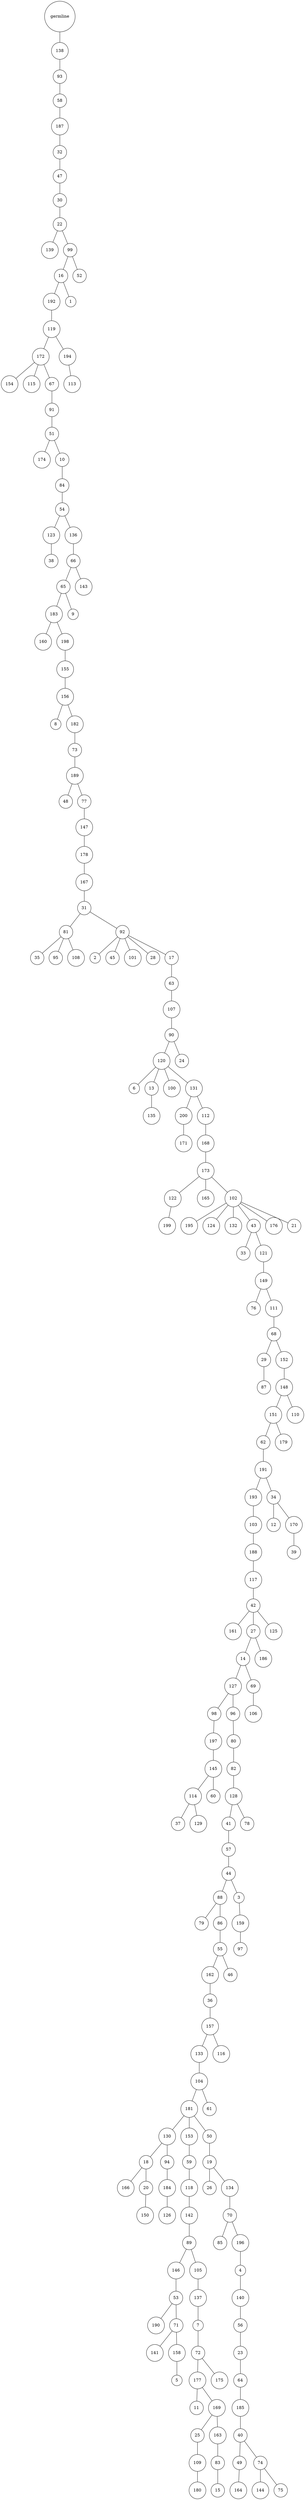 graph {
	rankdir=UD;
	splines=line;
	node [shape=circle]
	"0x7f5ec185e4f0" [label="germline"];
	"0x7f5ec185e520" [label="138"];
	"0x7f5ec185e4f0" -- "0x7f5ec185e520" ;
	"0x7f5ec185e550" [label="93"];
	"0x7f5ec185e520" -- "0x7f5ec185e550" ;
	"0x7f5ec185e580" [label="58"];
	"0x7f5ec185e550" -- "0x7f5ec185e580" ;
	"0x7f5ec185e5b0" [label="187"];
	"0x7f5ec185e580" -- "0x7f5ec185e5b0" ;
	"0x7f5ec185e5e0" [label="32"];
	"0x7f5ec185e5b0" -- "0x7f5ec185e5e0" ;
	"0x7f5ec185e610" [label="47"];
	"0x7f5ec185e5e0" -- "0x7f5ec185e610" ;
	"0x7f5ec185e640" [label="30"];
	"0x7f5ec185e610" -- "0x7f5ec185e640" ;
	"0x7f5ec185e670" [label="22"];
	"0x7f5ec185e640" -- "0x7f5ec185e670" ;
	"0x7f5ec185e6a0" [label="139"];
	"0x7f5ec185e670" -- "0x7f5ec185e6a0" ;
	"0x7f5ec185e6d0" [label="99"];
	"0x7f5ec185e670" -- "0x7f5ec185e6d0" ;
	"0x7f5ec185e700" [label="16"];
	"0x7f5ec185e6d0" -- "0x7f5ec185e700" ;
	"0x7f5ec185e730" [label="192"];
	"0x7f5ec185e700" -- "0x7f5ec185e730" ;
	"0x7f5ec185e760" [label="119"];
	"0x7f5ec185e730" -- "0x7f5ec185e760" ;
	"0x7f5ec185e790" [label="172"];
	"0x7f5ec185e760" -- "0x7f5ec185e790" ;
	"0x7f5ec185e7c0" [label="154"];
	"0x7f5ec185e790" -- "0x7f5ec185e7c0" ;
	"0x7f5ec185e7f0" [label="115"];
	"0x7f5ec185e790" -- "0x7f5ec185e7f0" ;
	"0x7f5ec185e820" [label="67"];
	"0x7f5ec185e790" -- "0x7f5ec185e820" ;
	"0x7f5ec185e850" [label="91"];
	"0x7f5ec185e820" -- "0x7f5ec185e850" ;
	"0x7f5ec185e880" [label="51"];
	"0x7f5ec185e850" -- "0x7f5ec185e880" ;
	"0x7f5ec185e8b0" [label="174"];
	"0x7f5ec185e880" -- "0x7f5ec185e8b0" ;
	"0x7f5ec185e8e0" [label="10"];
	"0x7f5ec185e880" -- "0x7f5ec185e8e0" ;
	"0x7f5ec185e910" [label="84"];
	"0x7f5ec185e8e0" -- "0x7f5ec185e910" ;
	"0x7f5ec185e940" [label="54"];
	"0x7f5ec185e910" -- "0x7f5ec185e940" ;
	"0x7f5ec185e970" [label="123"];
	"0x7f5ec185e940" -- "0x7f5ec185e970" ;
	"0x7f5ec185e9a0" [label="38"];
	"0x7f5ec185e970" -- "0x7f5ec185e9a0" ;
	"0x7f5ec185e9d0" [label="136"];
	"0x7f5ec185e940" -- "0x7f5ec185e9d0" ;
	"0x7f5ec185ea00" [label="66"];
	"0x7f5ec185e9d0" -- "0x7f5ec185ea00" ;
	"0x7f5ec185ea30" [label="65"];
	"0x7f5ec185ea00" -- "0x7f5ec185ea30" ;
	"0x7f5ec185ea60" [label="183"];
	"0x7f5ec185ea30" -- "0x7f5ec185ea60" ;
	"0x7f5ec185ea90" [label="160"];
	"0x7f5ec185ea60" -- "0x7f5ec185ea90" ;
	"0x7f5ec185eac0" [label="198"];
	"0x7f5ec185ea60" -- "0x7f5ec185eac0" ;
	"0x7f5ec185eaf0" [label="155"];
	"0x7f5ec185eac0" -- "0x7f5ec185eaf0" ;
	"0x7f5ec185eb20" [label="156"];
	"0x7f5ec185eaf0" -- "0x7f5ec185eb20" ;
	"0x7f5ec185eb50" [label="8"];
	"0x7f5ec185eb20" -- "0x7f5ec185eb50" ;
	"0x7f5ec185eb80" [label="182"];
	"0x7f5ec185eb20" -- "0x7f5ec185eb80" ;
	"0x7f5ec185ebb0" [label="73"];
	"0x7f5ec185eb80" -- "0x7f5ec185ebb0" ;
	"0x7f5ec185ebe0" [label="189"];
	"0x7f5ec185ebb0" -- "0x7f5ec185ebe0" ;
	"0x7f5ec185ec10" [label="48"];
	"0x7f5ec185ebe0" -- "0x7f5ec185ec10" ;
	"0x7f5ec185ec40" [label="77"];
	"0x7f5ec185ebe0" -- "0x7f5ec185ec40" ;
	"0x7f5ec185ec70" [label="147"];
	"0x7f5ec185ec40" -- "0x7f5ec185ec70" ;
	"0x7f5ec185eca0" [label="178"];
	"0x7f5ec185ec70" -- "0x7f5ec185eca0" ;
	"0x7f5ec185ecd0" [label="167"];
	"0x7f5ec185eca0" -- "0x7f5ec185ecd0" ;
	"0x7f5ec185ed00" [label="31"];
	"0x7f5ec185ecd0" -- "0x7f5ec185ed00" ;
	"0x7f5ec185ed30" [label="81"];
	"0x7f5ec185ed00" -- "0x7f5ec185ed30" ;
	"0x7f5ec185ed60" [label="35"];
	"0x7f5ec185ed30" -- "0x7f5ec185ed60" ;
	"0x7f5ec185ed90" [label="95"];
	"0x7f5ec185ed30" -- "0x7f5ec185ed90" ;
	"0x7f5ec185edc0" [label="108"];
	"0x7f5ec185ed30" -- "0x7f5ec185edc0" ;
	"0x7f5ec185edf0" [label="92"];
	"0x7f5ec185ed00" -- "0x7f5ec185edf0" ;
	"0x7f5ec185ee20" [label="2"];
	"0x7f5ec185edf0" -- "0x7f5ec185ee20" ;
	"0x7f5ec185ee50" [label="45"];
	"0x7f5ec185edf0" -- "0x7f5ec185ee50" ;
	"0x7f5ec185ee80" [label="101"];
	"0x7f5ec185edf0" -- "0x7f5ec185ee80" ;
	"0x7f5ec185eeb0" [label="28"];
	"0x7f5ec185edf0" -- "0x7f5ec185eeb0" ;
	"0x7f5ec185eee0" [label="17"];
	"0x7f5ec185edf0" -- "0x7f5ec185eee0" ;
	"0x7f5ec185ef10" [label="63"];
	"0x7f5ec185eee0" -- "0x7f5ec185ef10" ;
	"0x7f5ec185ef40" [label="107"];
	"0x7f5ec185ef10" -- "0x7f5ec185ef40" ;
	"0x7f5ec185ef70" [label="90"];
	"0x7f5ec185ef40" -- "0x7f5ec185ef70" ;
	"0x7f5ec185efa0" [label="120"];
	"0x7f5ec185ef70" -- "0x7f5ec185efa0" ;
	"0x7f5ec185efd0" [label="6"];
	"0x7f5ec185efa0" -- "0x7f5ec185efd0" ;
	"0x7f5ec1862040" [label="13"];
	"0x7f5ec185efa0" -- "0x7f5ec1862040" ;
	"0x7f5ec1862070" [label="135"];
	"0x7f5ec1862040" -- "0x7f5ec1862070" ;
	"0x7f5ec18620a0" [label="100"];
	"0x7f5ec185efa0" -- "0x7f5ec18620a0" ;
	"0x7f5ec18620d0" [label="131"];
	"0x7f5ec185efa0" -- "0x7f5ec18620d0" ;
	"0x7f5ec1862100" [label="200"];
	"0x7f5ec18620d0" -- "0x7f5ec1862100" ;
	"0x7f5ec1862130" [label="171"];
	"0x7f5ec1862100" -- "0x7f5ec1862130" ;
	"0x7f5ec1862160" [label="112"];
	"0x7f5ec18620d0" -- "0x7f5ec1862160" ;
	"0x7f5ec1862190" [label="168"];
	"0x7f5ec1862160" -- "0x7f5ec1862190" ;
	"0x7f5ec18621c0" [label="173"];
	"0x7f5ec1862190" -- "0x7f5ec18621c0" ;
	"0x7f5ec18621f0" [label="122"];
	"0x7f5ec18621c0" -- "0x7f5ec18621f0" ;
	"0x7f5ec1862220" [label="199"];
	"0x7f5ec18621f0" -- "0x7f5ec1862220" ;
	"0x7f5ec1862250" [label="165"];
	"0x7f5ec18621c0" -- "0x7f5ec1862250" ;
	"0x7f5ec1862280" [label="102"];
	"0x7f5ec18621c0" -- "0x7f5ec1862280" ;
	"0x7f5ec18622b0" [label="195"];
	"0x7f5ec1862280" -- "0x7f5ec18622b0" ;
	"0x7f5ec18622e0" [label="124"];
	"0x7f5ec1862280" -- "0x7f5ec18622e0" ;
	"0x7f5ec1862310" [label="132"];
	"0x7f5ec1862280" -- "0x7f5ec1862310" ;
	"0x7f5ec1862340" [label="43"];
	"0x7f5ec1862280" -- "0x7f5ec1862340" ;
	"0x7f5ec1862370" [label="33"];
	"0x7f5ec1862340" -- "0x7f5ec1862370" ;
	"0x7f5ec18623a0" [label="121"];
	"0x7f5ec1862340" -- "0x7f5ec18623a0" ;
	"0x7f5ec18623d0" [label="149"];
	"0x7f5ec18623a0" -- "0x7f5ec18623d0" ;
	"0x7f5ec1862400" [label="76"];
	"0x7f5ec18623d0" -- "0x7f5ec1862400" ;
	"0x7f5ec1862430" [label="111"];
	"0x7f5ec18623d0" -- "0x7f5ec1862430" ;
	"0x7f5ec1862460" [label="68"];
	"0x7f5ec1862430" -- "0x7f5ec1862460" ;
	"0x7f5ec1862490" [label="29"];
	"0x7f5ec1862460" -- "0x7f5ec1862490" ;
	"0x7f5ec18624c0" [label="87"];
	"0x7f5ec1862490" -- "0x7f5ec18624c0" ;
	"0x7f5ec18624f0" [label="152"];
	"0x7f5ec1862460" -- "0x7f5ec18624f0" ;
	"0x7f5ec1862520" [label="148"];
	"0x7f5ec18624f0" -- "0x7f5ec1862520" ;
	"0x7f5ec1862550" [label="151"];
	"0x7f5ec1862520" -- "0x7f5ec1862550" ;
	"0x7f5ec1862580" [label="62"];
	"0x7f5ec1862550" -- "0x7f5ec1862580" ;
	"0x7f5ec18625b0" [label="191"];
	"0x7f5ec1862580" -- "0x7f5ec18625b0" ;
	"0x7f5ec18625e0" [label="193"];
	"0x7f5ec18625b0" -- "0x7f5ec18625e0" ;
	"0x7f5ec1862610" [label="103"];
	"0x7f5ec18625e0" -- "0x7f5ec1862610" ;
	"0x7f5ec1862640" [label="188"];
	"0x7f5ec1862610" -- "0x7f5ec1862640" ;
	"0x7f5ec1862670" [label="117"];
	"0x7f5ec1862640" -- "0x7f5ec1862670" ;
	"0x7f5ec18626a0" [label="42"];
	"0x7f5ec1862670" -- "0x7f5ec18626a0" ;
	"0x7f5ec18626d0" [label="161"];
	"0x7f5ec18626a0" -- "0x7f5ec18626d0" ;
	"0x7f5ec1862700" [label="27"];
	"0x7f5ec18626a0" -- "0x7f5ec1862700" ;
	"0x7f5ec1862730" [label="14"];
	"0x7f5ec1862700" -- "0x7f5ec1862730" ;
	"0x7f5ec1862760" [label="127"];
	"0x7f5ec1862730" -- "0x7f5ec1862760" ;
	"0x7f5ec1862790" [label="98"];
	"0x7f5ec1862760" -- "0x7f5ec1862790" ;
	"0x7f5ec18627c0" [label="197"];
	"0x7f5ec1862790" -- "0x7f5ec18627c0" ;
	"0x7f5ec18627f0" [label="145"];
	"0x7f5ec18627c0" -- "0x7f5ec18627f0" ;
	"0x7f5ec1862820" [label="114"];
	"0x7f5ec18627f0" -- "0x7f5ec1862820" ;
	"0x7f5ec1862850" [label="37"];
	"0x7f5ec1862820" -- "0x7f5ec1862850" ;
	"0x7f5ec1862880" [label="129"];
	"0x7f5ec1862820" -- "0x7f5ec1862880" ;
	"0x7f5ec18628b0" [label="60"];
	"0x7f5ec18627f0" -- "0x7f5ec18628b0" ;
	"0x7f5ec18628e0" [label="96"];
	"0x7f5ec1862760" -- "0x7f5ec18628e0" ;
	"0x7f5ec1862910" [label="80"];
	"0x7f5ec18628e0" -- "0x7f5ec1862910" ;
	"0x7f5ec1862940" [label="82"];
	"0x7f5ec1862910" -- "0x7f5ec1862940" ;
	"0x7f5ec1862970" [label="128"];
	"0x7f5ec1862940" -- "0x7f5ec1862970" ;
	"0x7f5ec18629a0" [label="41"];
	"0x7f5ec1862970" -- "0x7f5ec18629a0" ;
	"0x7f5ec18629d0" [label="57"];
	"0x7f5ec18629a0" -- "0x7f5ec18629d0" ;
	"0x7f5ec1862a00" [label="44"];
	"0x7f5ec18629d0" -- "0x7f5ec1862a00" ;
	"0x7f5ec1862a30" [label="88"];
	"0x7f5ec1862a00" -- "0x7f5ec1862a30" ;
	"0x7f5ec1862a60" [label="79"];
	"0x7f5ec1862a30" -- "0x7f5ec1862a60" ;
	"0x7f5ec1862a90" [label="86"];
	"0x7f5ec1862a30" -- "0x7f5ec1862a90" ;
	"0x7f5ec1862ac0" [label="55"];
	"0x7f5ec1862a90" -- "0x7f5ec1862ac0" ;
	"0x7f5ec1862af0" [label="162"];
	"0x7f5ec1862ac0" -- "0x7f5ec1862af0" ;
	"0x7f5ec1862b20" [label="36"];
	"0x7f5ec1862af0" -- "0x7f5ec1862b20" ;
	"0x7f5ec1862b50" [label="157"];
	"0x7f5ec1862b20" -- "0x7f5ec1862b50" ;
	"0x7f5ec1862b80" [label="133"];
	"0x7f5ec1862b50" -- "0x7f5ec1862b80" ;
	"0x7f5ec1862bb0" [label="104"];
	"0x7f5ec1862b80" -- "0x7f5ec1862bb0" ;
	"0x7f5ec1862be0" [label="181"];
	"0x7f5ec1862bb0" -- "0x7f5ec1862be0" ;
	"0x7f5ec1862c10" [label="130"];
	"0x7f5ec1862be0" -- "0x7f5ec1862c10" ;
	"0x7f5ec1862c40" [label="18"];
	"0x7f5ec1862c10" -- "0x7f5ec1862c40" ;
	"0x7f5ec1862c70" [label="166"];
	"0x7f5ec1862c40" -- "0x7f5ec1862c70" ;
	"0x7f5ec1862ca0" [label="20"];
	"0x7f5ec1862c40" -- "0x7f5ec1862ca0" ;
	"0x7f5ec1862cd0" [label="150"];
	"0x7f5ec1862ca0" -- "0x7f5ec1862cd0" ;
	"0x7f5ec1862d00" [label="94"];
	"0x7f5ec1862c10" -- "0x7f5ec1862d00" ;
	"0x7f5ec1862d30" [label="184"];
	"0x7f5ec1862d00" -- "0x7f5ec1862d30" ;
	"0x7f5ec1862d60" [label="126"];
	"0x7f5ec1862d30" -- "0x7f5ec1862d60" ;
	"0x7f5ec1862d90" [label="153"];
	"0x7f5ec1862be0" -- "0x7f5ec1862d90" ;
	"0x7f5ec1862dc0" [label="59"];
	"0x7f5ec1862d90" -- "0x7f5ec1862dc0" ;
	"0x7f5ec1862df0" [label="118"];
	"0x7f5ec1862dc0" -- "0x7f5ec1862df0" ;
	"0x7f5ec1862e20" [label="142"];
	"0x7f5ec1862df0" -- "0x7f5ec1862e20" ;
	"0x7f5ec1862e50" [label="89"];
	"0x7f5ec1862e20" -- "0x7f5ec1862e50" ;
	"0x7f5ec1862e80" [label="146"];
	"0x7f5ec1862e50" -- "0x7f5ec1862e80" ;
	"0x7f5ec1862eb0" [label="53"];
	"0x7f5ec1862e80" -- "0x7f5ec1862eb0" ;
	"0x7f5ec1862ee0" [label="190"];
	"0x7f5ec1862eb0" -- "0x7f5ec1862ee0" ;
	"0x7f5ec1862f10" [label="71"];
	"0x7f5ec1862eb0" -- "0x7f5ec1862f10" ;
	"0x7f5ec1862f40" [label="141"];
	"0x7f5ec1862f10" -- "0x7f5ec1862f40" ;
	"0x7f5ec1862f70" [label="158"];
	"0x7f5ec1862f10" -- "0x7f5ec1862f70" ;
	"0x7f5ec1862fa0" [label="5"];
	"0x7f5ec1862f70" -- "0x7f5ec1862fa0" ;
	"0x7f5ec1862fd0" [label="105"];
	"0x7f5ec1862e50" -- "0x7f5ec1862fd0" ;
	"0x7f5ec1869040" [label="137"];
	"0x7f5ec1862fd0" -- "0x7f5ec1869040" ;
	"0x7f5ec1869070" [label="7"];
	"0x7f5ec1869040" -- "0x7f5ec1869070" ;
	"0x7f5ec18690a0" [label="72"];
	"0x7f5ec1869070" -- "0x7f5ec18690a0" ;
	"0x7f5ec18690d0" [label="177"];
	"0x7f5ec18690a0" -- "0x7f5ec18690d0" ;
	"0x7f5ec1869100" [label="11"];
	"0x7f5ec18690d0" -- "0x7f5ec1869100" ;
	"0x7f5ec1869130" [label="169"];
	"0x7f5ec18690d0" -- "0x7f5ec1869130" ;
	"0x7f5ec1869160" [label="25"];
	"0x7f5ec1869130" -- "0x7f5ec1869160" ;
	"0x7f5ec1869190" [label="109"];
	"0x7f5ec1869160" -- "0x7f5ec1869190" ;
	"0x7f5ec18691c0" [label="180"];
	"0x7f5ec1869190" -- "0x7f5ec18691c0" ;
	"0x7f5ec18691f0" [label="163"];
	"0x7f5ec1869130" -- "0x7f5ec18691f0" ;
	"0x7f5ec1869220" [label="83"];
	"0x7f5ec18691f0" -- "0x7f5ec1869220" ;
	"0x7f5ec1869250" [label="15"];
	"0x7f5ec1869220" -- "0x7f5ec1869250" ;
	"0x7f5ec1869280" [label="175"];
	"0x7f5ec18690a0" -- "0x7f5ec1869280" ;
	"0x7f5ec18692b0" [label="50"];
	"0x7f5ec1862be0" -- "0x7f5ec18692b0" ;
	"0x7f5ec18692e0" [label="19"];
	"0x7f5ec18692b0" -- "0x7f5ec18692e0" ;
	"0x7f5ec1869310" [label="26"];
	"0x7f5ec18692e0" -- "0x7f5ec1869310" ;
	"0x7f5ec1869340" [label="134"];
	"0x7f5ec18692e0" -- "0x7f5ec1869340" ;
	"0x7f5ec1869370" [label="70"];
	"0x7f5ec1869340" -- "0x7f5ec1869370" ;
	"0x7f5ec18693a0" [label="85"];
	"0x7f5ec1869370" -- "0x7f5ec18693a0" ;
	"0x7f5ec18693d0" [label="196"];
	"0x7f5ec1869370" -- "0x7f5ec18693d0" ;
	"0x7f5ec1869400" [label="4"];
	"0x7f5ec18693d0" -- "0x7f5ec1869400" ;
	"0x7f5ec1869430" [label="140"];
	"0x7f5ec1869400" -- "0x7f5ec1869430" ;
	"0x7f5ec1869460" [label="56"];
	"0x7f5ec1869430" -- "0x7f5ec1869460" ;
	"0x7f5ec1869490" [label="23"];
	"0x7f5ec1869460" -- "0x7f5ec1869490" ;
	"0x7f5ec18694c0" [label="64"];
	"0x7f5ec1869490" -- "0x7f5ec18694c0" ;
	"0x7f5ec18694f0" [label="185"];
	"0x7f5ec18694c0" -- "0x7f5ec18694f0" ;
	"0x7f5ec1869520" [label="40"];
	"0x7f5ec18694f0" -- "0x7f5ec1869520" ;
	"0x7f5ec1869550" [label="49"];
	"0x7f5ec1869520" -- "0x7f5ec1869550" ;
	"0x7f5ec1869580" [label="164"];
	"0x7f5ec1869550" -- "0x7f5ec1869580" ;
	"0x7f5ec18695b0" [label="74"];
	"0x7f5ec1869520" -- "0x7f5ec18695b0" ;
	"0x7f5ec18695e0" [label="144"];
	"0x7f5ec18695b0" -- "0x7f5ec18695e0" ;
	"0x7f5ec1869610" [label="75"];
	"0x7f5ec18695b0" -- "0x7f5ec1869610" ;
	"0x7f5ec1869640" [label="61"];
	"0x7f5ec1862bb0" -- "0x7f5ec1869640" ;
	"0x7f5ec1869670" [label="116"];
	"0x7f5ec1862b50" -- "0x7f5ec1869670" ;
	"0x7f5ec18696a0" [label="46"];
	"0x7f5ec1862ac0" -- "0x7f5ec18696a0" ;
	"0x7f5ec18696d0" [label="3"];
	"0x7f5ec1862a00" -- "0x7f5ec18696d0" ;
	"0x7f5ec1869700" [label="159"];
	"0x7f5ec18696d0" -- "0x7f5ec1869700" ;
	"0x7f5ec1869730" [label="97"];
	"0x7f5ec1869700" -- "0x7f5ec1869730" ;
	"0x7f5ec1869760" [label="78"];
	"0x7f5ec1862970" -- "0x7f5ec1869760" ;
	"0x7f5ec1869790" [label="69"];
	"0x7f5ec1862730" -- "0x7f5ec1869790" ;
	"0x7f5ec18697c0" [label="106"];
	"0x7f5ec1869790" -- "0x7f5ec18697c0" ;
	"0x7f5ec18697f0" [label="186"];
	"0x7f5ec1862700" -- "0x7f5ec18697f0" ;
	"0x7f5ec1869820" [label="125"];
	"0x7f5ec18626a0" -- "0x7f5ec1869820" ;
	"0x7f5ec1869850" [label="34"];
	"0x7f5ec18625b0" -- "0x7f5ec1869850" ;
	"0x7f5ec1869880" [label="12"];
	"0x7f5ec1869850" -- "0x7f5ec1869880" ;
	"0x7f5ec18698b0" [label="170"];
	"0x7f5ec1869850" -- "0x7f5ec18698b0" ;
	"0x7f5ec18698e0" [label="39"];
	"0x7f5ec18698b0" -- "0x7f5ec18698e0" ;
	"0x7f5ec1869910" [label="179"];
	"0x7f5ec1862550" -- "0x7f5ec1869910" ;
	"0x7f5ec1869940" [label="110"];
	"0x7f5ec1862520" -- "0x7f5ec1869940" ;
	"0x7f5ec1869970" [label="176"];
	"0x7f5ec1862280" -- "0x7f5ec1869970" ;
	"0x7f5ec18699a0" [label="21"];
	"0x7f5ec1862280" -- "0x7f5ec18699a0" ;
	"0x7f5ec18699d0" [label="24"];
	"0x7f5ec185ef70" -- "0x7f5ec18699d0" ;
	"0x7f5ec1869a00" [label="9"];
	"0x7f5ec185ea30" -- "0x7f5ec1869a00" ;
	"0x7f5ec1869a30" [label="143"];
	"0x7f5ec185ea00" -- "0x7f5ec1869a30" ;
	"0x7f5ec1869a60" [label="194"];
	"0x7f5ec185e760" -- "0x7f5ec1869a60" ;
	"0x7f5ec1869a90" [label="113"];
	"0x7f5ec1869a60" -- "0x7f5ec1869a90" ;
	"0x7f5ec1869ac0" [label="1"];
	"0x7f5ec185e700" -- "0x7f5ec1869ac0" ;
	"0x7f5ec1869af0" [label="52"];
	"0x7f5ec185e6d0" -- "0x7f5ec1869af0" ;
}
